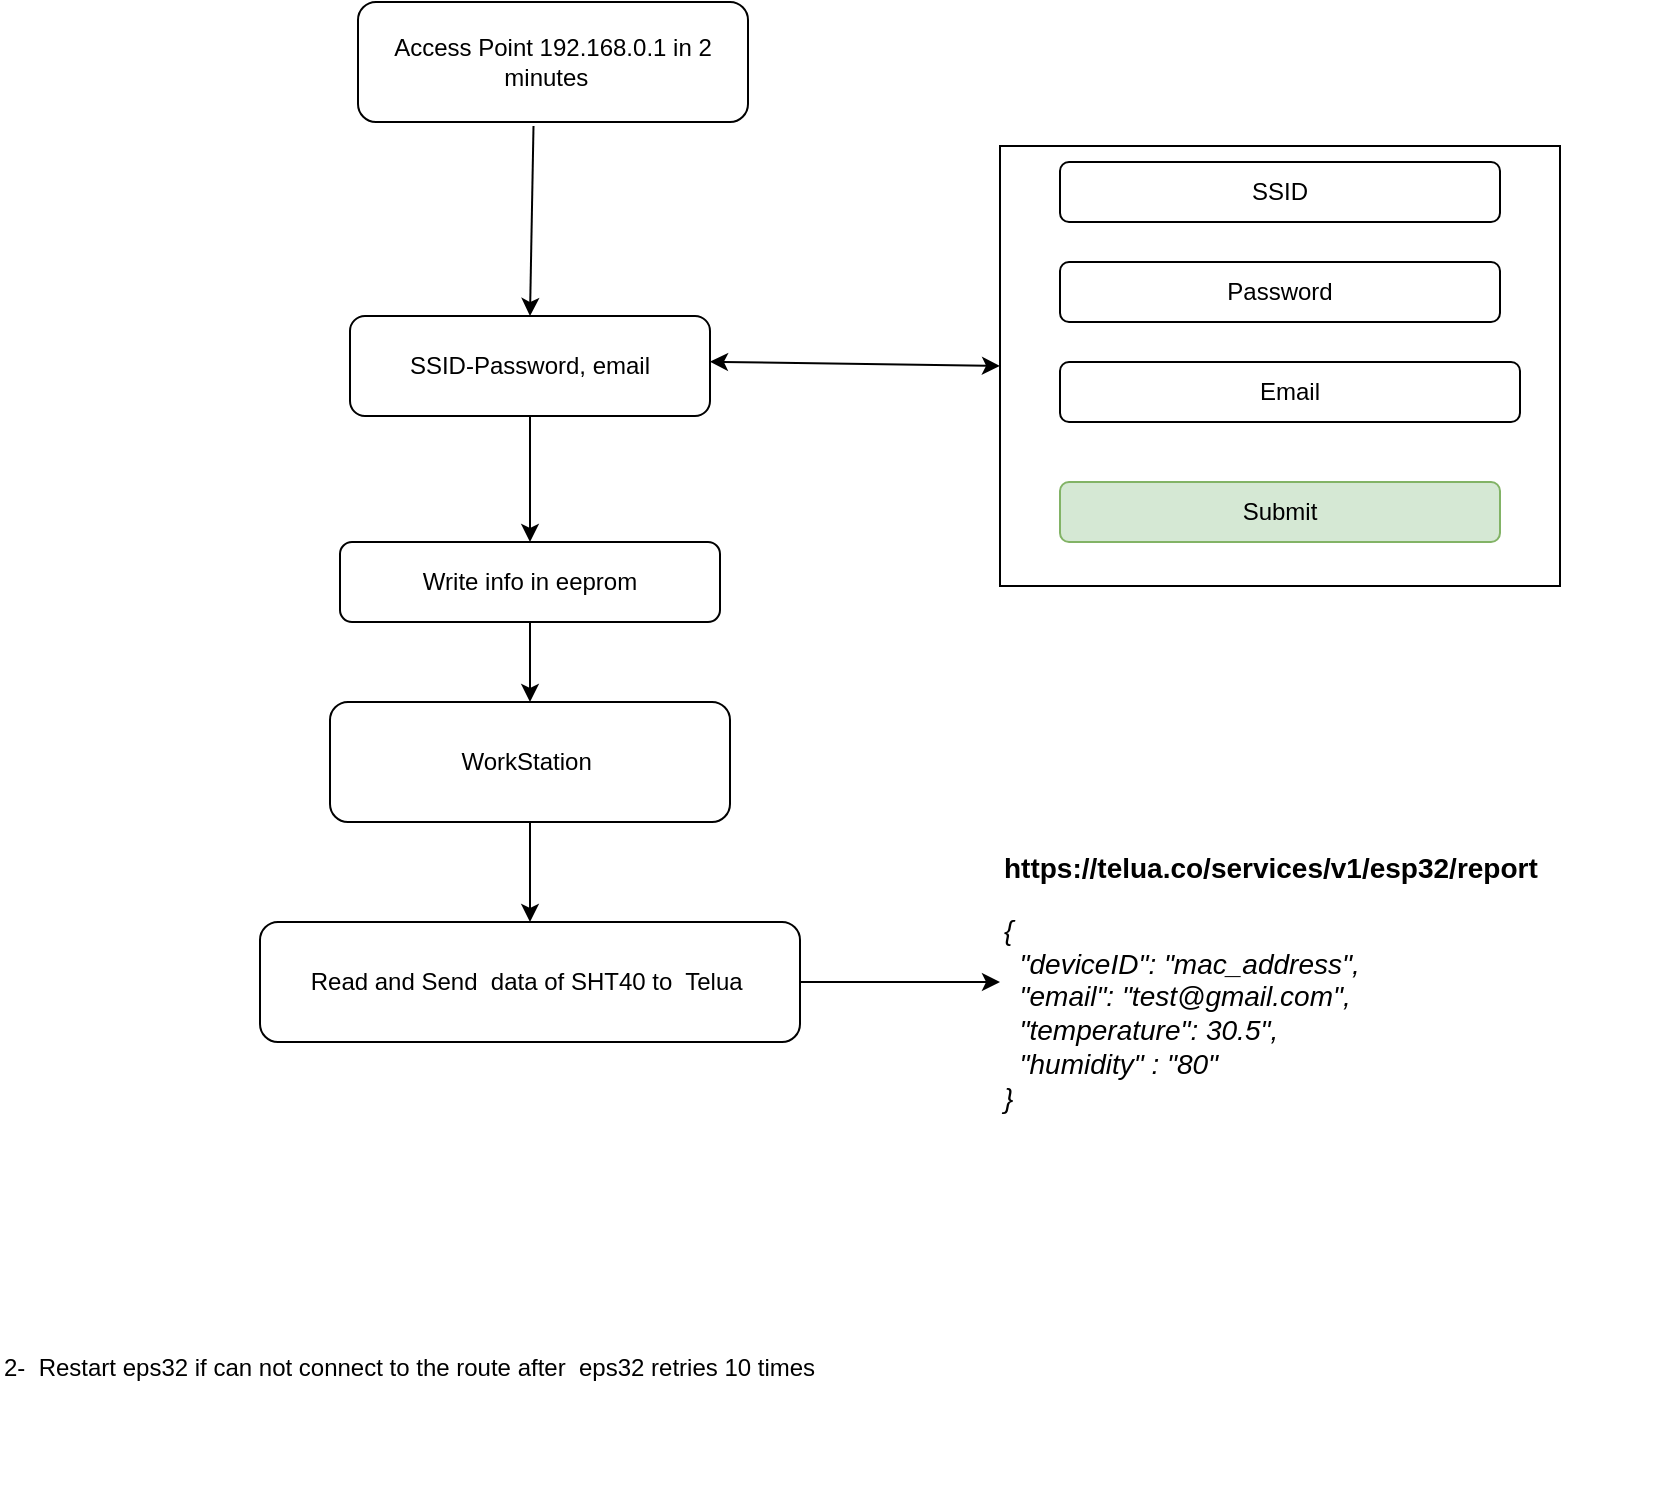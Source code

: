 <mxfile version="13.9.9" type="device"><diagram id="-itdQPFqUMCxYFeyuacj" name="Sht40"><mxGraphModel dx="1002" dy="666" grid="1" gridSize="10" guides="1" tooltips="1" connect="1" arrows="1" fold="1" page="1" pageScale="1" pageWidth="1100" pageHeight="1700" math="0" shadow="0"><root><mxCell id="0"/><mxCell id="1" parent="0"/><mxCell id="7PS14Kv43aQOGi4Amp_m-1" value="Access Point 192.168.0.1 in 2 minutes&amp;nbsp;&amp;nbsp;" style="rounded=1;whiteSpace=wrap;html=1;" vertex="1" parent="1"><mxGeometry x="279" y="140" width="195" height="60" as="geometry"/></mxCell><mxCell id="7PS14Kv43aQOGi4Amp_m-2" value="SSID-Password, email" style="rounded=1;whiteSpace=wrap;html=1;" vertex="1" parent="1"><mxGeometry x="275" y="297" width="180" height="50" as="geometry"/></mxCell><mxCell id="7PS14Kv43aQOGi4Amp_m-3" value="" style="endArrow=classic;html=1;exitX=0.45;exitY=1.033;exitDx=0;exitDy=0;exitPerimeter=0;entryX=0.5;entryY=0;entryDx=0;entryDy=0;" edge="1" parent="1" source="7PS14Kv43aQOGi4Amp_m-1" target="7PS14Kv43aQOGi4Amp_m-2"><mxGeometry width="50" height="50" relative="1" as="geometry"><mxPoint x="560" y="430" as="sourcePoint"/><mxPoint x="610" y="380" as="targetPoint"/></mxGeometry></mxCell><mxCell id="7PS14Kv43aQOGi4Amp_m-4" value="WorkStation&amp;nbsp;" style="rounded=1;whiteSpace=wrap;html=1;" vertex="1" parent="1"><mxGeometry x="265" y="490" width="200" height="60" as="geometry"/></mxCell><mxCell id="7PS14Kv43aQOGi4Amp_m-6" value="Read and Send&amp;nbsp; data of SHT40 to&amp;nbsp; Telua&amp;nbsp;" style="rounded=1;whiteSpace=wrap;html=1;" vertex="1" parent="1"><mxGeometry x="230" y="600" width="270" height="60" as="geometry"/></mxCell><mxCell id="7PS14Kv43aQOGi4Amp_m-7" value="" style="endArrow=classic;html=1;exitX=0.5;exitY=1;exitDx=0;exitDy=0;entryX=0.5;entryY=0;entryDx=0;entryDy=0;" edge="1" parent="1" source="7PS14Kv43aQOGi4Amp_m-4" target="7PS14Kv43aQOGi4Amp_m-6"><mxGeometry width="50" height="50" relative="1" as="geometry"><mxPoint x="520" y="600" as="sourcePoint"/><mxPoint x="360" y="600" as="targetPoint"/></mxGeometry></mxCell><mxCell id="7PS14Kv43aQOGi4Amp_m-8" value="" style="rounded=0;whiteSpace=wrap;html=1;" vertex="1" parent="1"><mxGeometry x="600" y="212" width="280" height="220" as="geometry"/></mxCell><mxCell id="7PS14Kv43aQOGi4Amp_m-9" value="Submit" style="rounded=1;whiteSpace=wrap;html=1;fillColor=#d5e8d4;strokeColor=#82b366;" vertex="1" parent="1"><mxGeometry x="630" y="380" width="220" height="30" as="geometry"/></mxCell><mxCell id="7PS14Kv43aQOGi4Amp_m-10" value="SSID" style="rounded=1;whiteSpace=wrap;html=1;" vertex="1" parent="1"><mxGeometry x="630" y="220" width="220" height="30" as="geometry"/></mxCell><mxCell id="7PS14Kv43aQOGi4Amp_m-11" value="Password" style="rounded=1;whiteSpace=wrap;html=1;" vertex="1" parent="1"><mxGeometry x="630" y="270" width="220" height="30" as="geometry"/></mxCell><mxCell id="7PS14Kv43aQOGi4Amp_m-13" value="Email" style="rounded=1;whiteSpace=wrap;html=1;" vertex="1" parent="1"><mxGeometry x="630" y="320" width="230" height="30" as="geometry"/></mxCell><mxCell id="7PS14Kv43aQOGi4Amp_m-15" value="" style="endArrow=classic;startArrow=classic;html=1;exitX=1;exitY=0.457;exitDx=0;exitDy=0;exitPerimeter=0;entryX=0;entryY=0.5;entryDx=0;entryDy=0;" edge="1" parent="1" source="7PS14Kv43aQOGi4Amp_m-2" target="7PS14Kv43aQOGi4Amp_m-8"><mxGeometry width="50" height="50" relative="1" as="geometry"><mxPoint x="450" y="327" as="sourcePoint"/><mxPoint x="600" y="316" as="targetPoint"/></mxGeometry></mxCell><mxCell id="7PS14Kv43aQOGi4Amp_m-17" value="&lt;span style=&quot;font-size: 14px&quot;&gt;&lt;b&gt;https://telua.co/services/v1/esp32/report&lt;/b&gt;&lt;br&gt;&lt;/span&gt;&lt;br&gt;&lt;span style=&quot;font-style: italic ; font-size: 14px&quot;&gt;{&lt;/span&gt;&lt;br&gt;&lt;span style=&quot;font-style: italic ; font-size: 14px&quot;&gt;&amp;nbsp; &quot;deviceID&quot;: &quot;mac_address&quot;,&lt;/span&gt;&lt;br&gt;&lt;span style=&quot;font-style: italic ; font-size: 14px&quot;&gt;&amp;nbsp; &quot;email&quot;: &quot;test@gmail.com&quot;,&lt;/span&gt;&lt;br&gt;&lt;span style=&quot;font-style: italic ; font-size: 14px&quot;&gt;&amp;nbsp; &quot;temperature&quot;: 30.5&quot;,&amp;nbsp;&lt;/span&gt;&lt;br&gt;&lt;span style=&quot;font-style: italic ; font-size: 14px&quot;&gt;&amp;nbsp; &quot;humidity&quot; : &quot;80&quot;&lt;/span&gt;&lt;br&gt;&lt;span style=&quot;font-style: italic ; font-size: 14px&quot;&gt;}&lt;/span&gt;" style="text;html=1;strokeColor=none;fillColor=none;align=left;verticalAlign=middle;whiteSpace=wrap;rounded=0;" vertex="1" parent="1"><mxGeometry x="600" y="550" width="320" height="160" as="geometry"/></mxCell><mxCell id="7PS14Kv43aQOGi4Amp_m-18" value="" style="endArrow=classic;html=1;entryX=0;entryY=0.5;entryDx=0;entryDy=0;exitX=1;exitY=0.5;exitDx=0;exitDy=0;" edge="1" parent="1" source="7PS14Kv43aQOGi4Amp_m-6" target="7PS14Kv43aQOGi4Amp_m-17"><mxGeometry width="50" height="50" relative="1" as="geometry"><mxPoint x="490" y="560" as="sourcePoint"/><mxPoint x="540" y="510" as="targetPoint"/></mxGeometry></mxCell><mxCell id="7PS14Kv43aQOGi4Amp_m-19" value="Write info in&amp;nbsp;eeprom" style="rounded=1;whiteSpace=wrap;html=1;align=center;" vertex="1" parent="1"><mxGeometry x="270" y="410" width="190" height="40" as="geometry"/></mxCell><mxCell id="7PS14Kv43aQOGi4Amp_m-20" value="" style="endArrow=classic;html=1;exitX=0.5;exitY=1;exitDx=0;exitDy=0;" edge="1" parent="1" source="7PS14Kv43aQOGi4Amp_m-2" target="7PS14Kv43aQOGi4Amp_m-19"><mxGeometry width="50" height="50" relative="1" as="geometry"><mxPoint x="520" y="510" as="sourcePoint"/><mxPoint x="570" y="460" as="targetPoint"/></mxGeometry></mxCell><mxCell id="7PS14Kv43aQOGi4Amp_m-21" value="" style="endArrow=classic;html=1;exitX=0.5;exitY=1;exitDx=0;exitDy=0;" edge="1" parent="1" source="7PS14Kv43aQOGi4Amp_m-19" target="7PS14Kv43aQOGi4Amp_m-4"><mxGeometry width="50" height="50" relative="1" as="geometry"><mxPoint x="560" y="560" as="sourcePoint"/><mxPoint x="610" y="510" as="targetPoint"/></mxGeometry></mxCell><mxCell id="7PS14Kv43aQOGi4Amp_m-22" value="2-&amp;nbsp; Restart eps32 if can not connect to the route after&amp;nbsp; eps32 retries 10 times&lt;br&gt;&amp;nbsp;" style="text;html=1;strokeColor=none;fillColor=none;align=left;verticalAlign=middle;whiteSpace=wrap;rounded=0;" vertex="1" parent="1"><mxGeometry x="100" y="770" width="830" height="120" as="geometry"/></mxCell></root></mxGraphModel></diagram></mxfile>